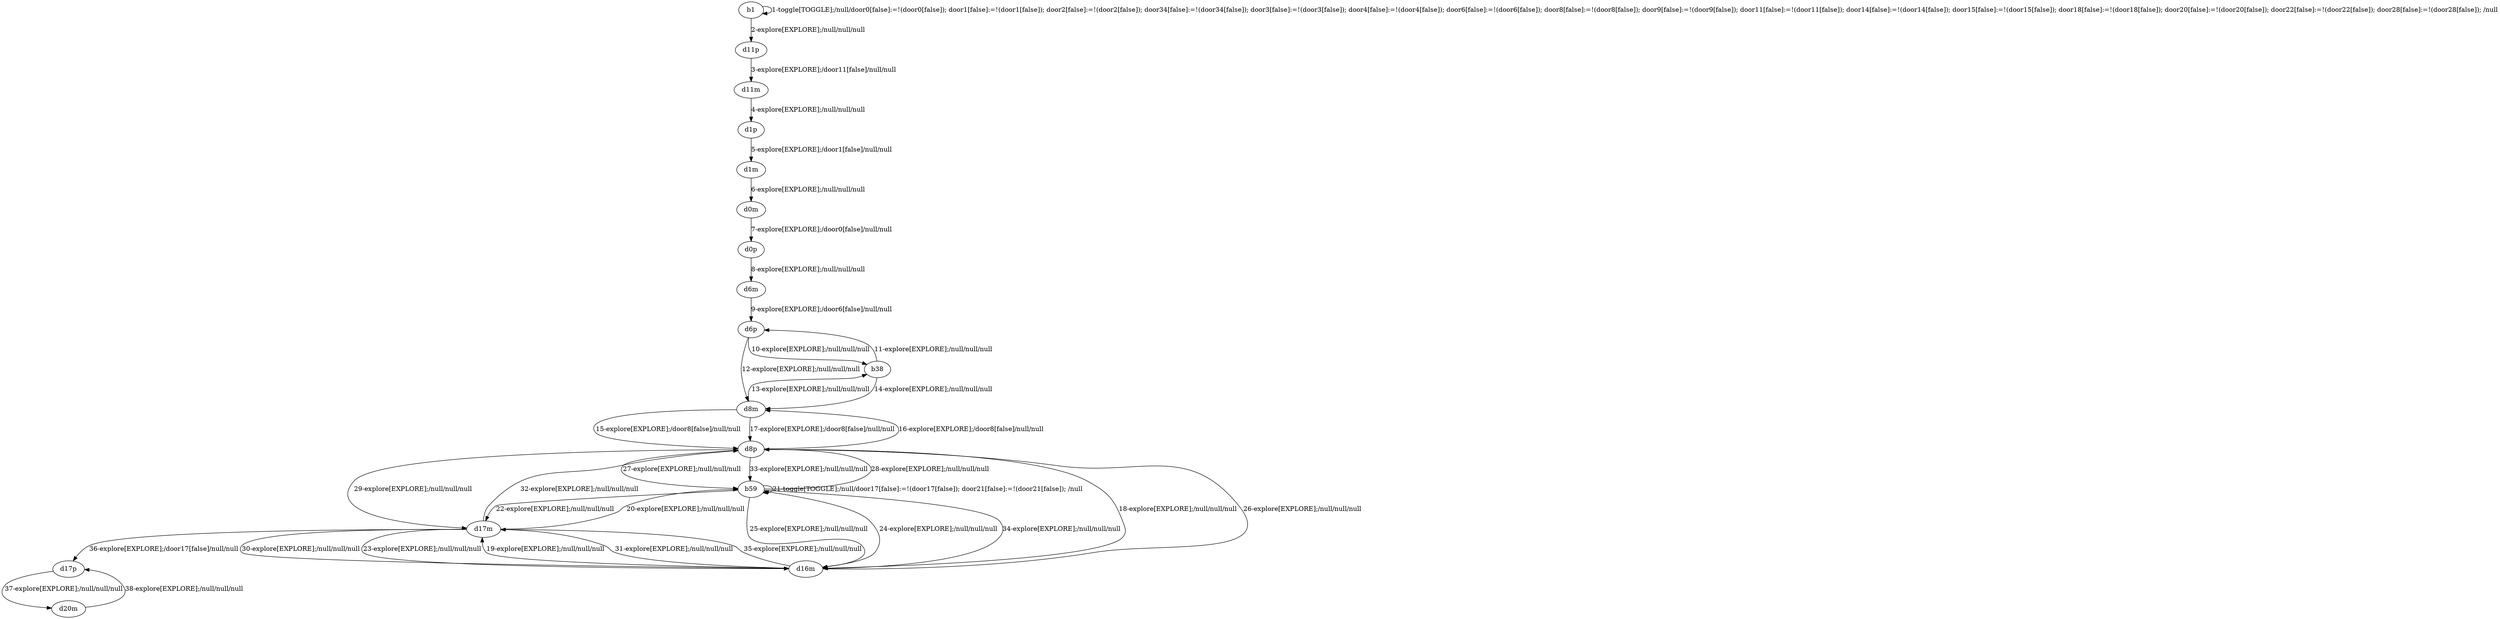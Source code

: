 # Total number of goals covered by this test: 2
# d20m --> d17p
# d17p --> d20m

digraph g {
"b1" -> "b1" [label = "1-toggle[TOGGLE];/null/door0[false]:=!(door0[false]); door1[false]:=!(door1[false]); door2[false]:=!(door2[false]); door34[false]:=!(door34[false]); door3[false]:=!(door3[false]); door4[false]:=!(door4[false]); door6[false]:=!(door6[false]); door8[false]:=!(door8[false]); door9[false]:=!(door9[false]); door11[false]:=!(door11[false]); door14[false]:=!(door14[false]); door15[false]:=!(door15[false]); door18[false]:=!(door18[false]); door20[false]:=!(door20[false]); door22[false]:=!(door22[false]); door28[false]:=!(door28[false]); /null"];
"b1" -> "d11p" [label = "2-explore[EXPLORE];/null/null/null"];
"d11p" -> "d11m" [label = "3-explore[EXPLORE];/door11[false]/null/null"];
"d11m" -> "d1p" [label = "4-explore[EXPLORE];/null/null/null"];
"d1p" -> "d1m" [label = "5-explore[EXPLORE];/door1[false]/null/null"];
"d1m" -> "d0m" [label = "6-explore[EXPLORE];/null/null/null"];
"d0m" -> "d0p" [label = "7-explore[EXPLORE];/door0[false]/null/null"];
"d0p" -> "d6m" [label = "8-explore[EXPLORE];/null/null/null"];
"d6m" -> "d6p" [label = "9-explore[EXPLORE];/door6[false]/null/null"];
"d6p" -> "b38" [label = "10-explore[EXPLORE];/null/null/null"];
"b38" -> "d6p" [label = "11-explore[EXPLORE];/null/null/null"];
"d6p" -> "d8m" [label = "12-explore[EXPLORE];/null/null/null"];
"d8m" -> "b38" [label = "13-explore[EXPLORE];/null/null/null"];
"b38" -> "d8m" [label = "14-explore[EXPLORE];/null/null/null"];
"d8m" -> "d8p" [label = "15-explore[EXPLORE];/door8[false]/null/null"];
"d8p" -> "d8m" [label = "16-explore[EXPLORE];/door8[false]/null/null"];
"d8m" -> "d8p" [label = "17-explore[EXPLORE];/door8[false]/null/null"];
"d8p" -> "d16m" [label = "18-explore[EXPLORE];/null/null/null"];
"d16m" -> "d17m" [label = "19-explore[EXPLORE];/null/null/null"];
"d17m" -> "b59" [label = "20-explore[EXPLORE];/null/null/null"];
"b59" -> "b59" [label = "21-toggle[TOGGLE];/null/door17[false]:=!(door17[false]); door21[false]:=!(door21[false]); /null"];
"b59" -> "d17m" [label = "22-explore[EXPLORE];/null/null/null"];
"d17m" -> "d16m" [label = "23-explore[EXPLORE];/null/null/null"];
"d16m" -> "b59" [label = "24-explore[EXPLORE];/null/null/null"];
"b59" -> "d16m" [label = "25-explore[EXPLORE];/null/null/null"];
"d16m" -> "d8p" [label = "26-explore[EXPLORE];/null/null/null"];
"d8p" -> "b59" [label = "27-explore[EXPLORE];/null/null/null"];
"b59" -> "d8p" [label = "28-explore[EXPLORE];/null/null/null"];
"d8p" -> "d17m" [label = "29-explore[EXPLORE];/null/null/null"];
"d17m" -> "d16m" [label = "30-explore[EXPLORE];/null/null/null"];
"d16m" -> "d17m" [label = "31-explore[EXPLORE];/null/null/null"];
"d17m" -> "d8p" [label = "32-explore[EXPLORE];/null/null/null"];
"d8p" -> "b59" [label = "33-explore[EXPLORE];/null/null/null"];
"b59" -> "d16m" [label = "34-explore[EXPLORE];/null/null/null"];
"d16m" -> "d17m" [label = "35-explore[EXPLORE];/null/null/null"];
"d17m" -> "d17p" [label = "36-explore[EXPLORE];/door17[false]/null/null"];
"d17p" -> "d20m" [label = "37-explore[EXPLORE];/null/null/null"];
"d20m" -> "d17p" [label = "38-explore[EXPLORE];/null/null/null"];
}